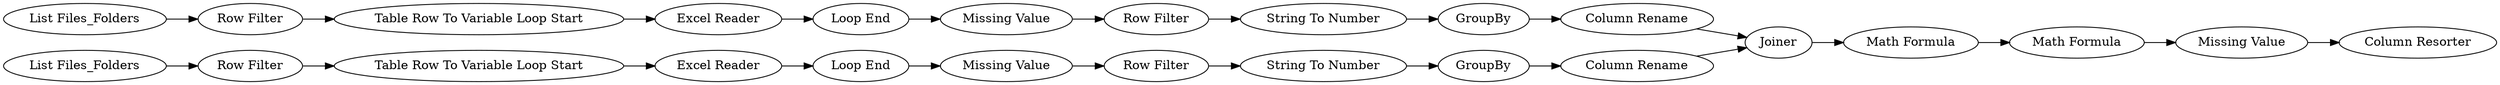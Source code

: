 digraph {
	13 -> 14
	15 -> 18
	21 -> 25
	25 -> 22
	17 -> 20
	27 -> 28
	30 -> 32
	33 -> 36
	22 -> 23
	23 -> 26
	20 -> 31
	18 -> 19
	29 -> 30
	40 -> 42
	31 -> 33
	26 -> 27
	14 -> 15
	39 -> 13
	19 -> 17
	36 -> 40
	38 -> 39
	32 -> 33
	42 -> 37
	28 -> 29
	27 [label="Missing Value"]
	18 [label="Missing Value"]
	21 [label="List Files_Folders"]
	26 [label="Loop End"]
	17 [label="String To Number"]
	19 [label="Row Filter"]
	31 [label="Column Rename"]
	15 [label="Loop End"]
	25 [label="Row Filter"]
	30 [label=GroupBy]
	42 [label="Missing Value"]
	22 [label="Table Row To Variable Loop Start"]
	28 [label="Row Filter"]
	23 [label="Excel Reader"]
	14 [label="Excel Reader"]
	38 [label="List Files_Folders"]
	13 [label="Table Row To Variable Loop Start"]
	20 [label=GroupBy]
	29 [label="String To Number"]
	36 [label="Math Formula"]
	40 [label="Math Formula"]
	39 [label="Row Filter"]
	33 [label=Joiner]
	32 [label="Column Rename"]
	37 [label="Column Resorter"]
	rankdir=LR
}
